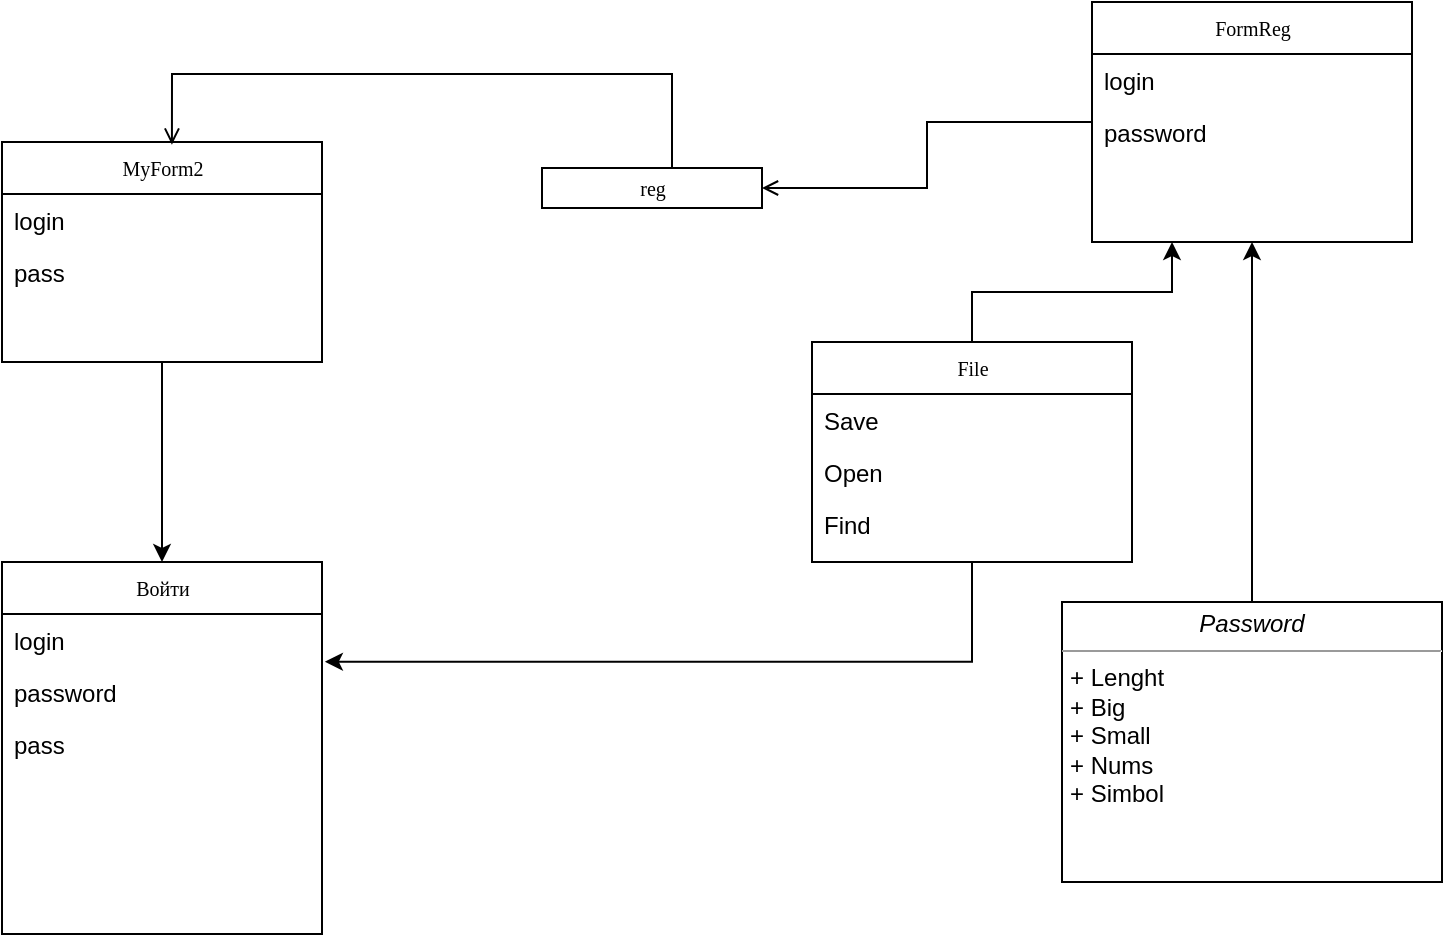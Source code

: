 <mxfile version="22.1.11" type="github">
  <diagram name="Page-1" id="c4acf3e9-155e-7222-9cf6-157b1a14988f">
    <mxGraphModel dx="1386" dy="767" grid="1" gridSize="10" guides="1" tooltips="1" connect="1" arrows="1" fold="1" page="1" pageScale="1" pageWidth="850" pageHeight="1100" background="none" math="0" shadow="0">
      <root>
        <mxCell id="0" />
        <mxCell id="1" parent="0" />
        <mxCell id="17acba5748e5396b-2" value="FormReg" style="swimlane;html=1;fontStyle=0;childLayout=stackLayout;horizontal=1;startSize=26;fillColor=none;horizontalStack=0;resizeParent=1;resizeLast=0;collapsible=1;marginBottom=0;swimlaneFillColor=#ffffff;rounded=0;shadow=0;comic=0;labelBackgroundColor=none;strokeWidth=1;fontFamily=Verdana;fontSize=10;align=center;" parent="1" vertex="1">
          <mxGeometry x="630" width="160" height="120" as="geometry" />
        </mxCell>
        <mxCell id="17acba5748e5396b-3" value="login" style="text;html=1;strokeColor=none;fillColor=none;align=left;verticalAlign=top;spacingLeft=4;spacingRight=4;whiteSpace=wrap;overflow=hidden;rotatable=0;points=[[0,0.5],[1,0.5]];portConstraint=eastwest;" parent="17acba5748e5396b-2" vertex="1">
          <mxGeometry y="26" width="160" height="26" as="geometry" />
        </mxCell>
        <mxCell id="17acba5748e5396b-8" value="password" style="text;html=1;strokeColor=none;fillColor=none;align=left;verticalAlign=top;spacingLeft=4;spacingRight=4;whiteSpace=wrap;overflow=hidden;rotatable=0;points=[[0,0.5],[1,0.5]];portConstraint=eastwest;" parent="17acba5748e5396b-2" vertex="1">
          <mxGeometry y="52" width="160" height="26" as="geometry" />
        </mxCell>
        <mxCell id="KPPA9Pg5Bg9XECUExhjL-4" style="edgeStyle=orthogonalEdgeStyle;rounded=0;orthogonalLoop=1;jettySize=auto;html=1;entryX=0.5;entryY=0;entryDx=0;entryDy=0;" edge="1" parent="1" source="17acba5748e5396b-20" target="KPPA9Pg5Bg9XECUExhjL-8">
          <mxGeometry relative="1" as="geometry">
            <mxPoint x="165" y="310.0" as="targetPoint" />
          </mxGeometry>
        </mxCell>
        <mxCell id="17acba5748e5396b-20" value="MyForm2" style="swimlane;html=1;fontStyle=0;childLayout=stackLayout;horizontal=1;startSize=26;fillColor=none;horizontalStack=0;resizeParent=1;resizeLast=0;collapsible=1;marginBottom=0;swimlaneFillColor=#ffffff;rounded=0;shadow=0;comic=0;labelBackgroundColor=none;strokeWidth=1;fontFamily=Verdana;fontSize=10;align=center;" parent="1" vertex="1">
          <mxGeometry x="85" y="70" width="160" height="110" as="geometry" />
        </mxCell>
        <mxCell id="17acba5748e5396b-24" value="login" style="text;html=1;strokeColor=none;fillColor=none;align=left;verticalAlign=top;spacingLeft=4;spacingRight=4;whiteSpace=wrap;overflow=hidden;rotatable=0;points=[[0,0.5],[1,0.5]];portConstraint=eastwest;" parent="17acba5748e5396b-20" vertex="1">
          <mxGeometry y="26" width="160" height="26" as="geometry" />
        </mxCell>
        <mxCell id="17acba5748e5396b-26" value="pass" style="text;html=1;strokeColor=none;fillColor=none;align=left;verticalAlign=top;spacingLeft=4;spacingRight=4;whiteSpace=wrap;overflow=hidden;rotatable=0;points=[[0,0.5],[1,0.5]];portConstraint=eastwest;" parent="17acba5748e5396b-20" vertex="1">
          <mxGeometry y="52" width="160" height="26" as="geometry" />
        </mxCell>
        <mxCell id="KPPA9Pg5Bg9XECUExhjL-15" style="edgeStyle=orthogonalEdgeStyle;rounded=0;orthogonalLoop=1;jettySize=auto;html=1;exitX=0.5;exitY=1;exitDx=0;exitDy=0;entryX=1.009;entryY=-0.082;entryDx=0;entryDy=0;entryPerimeter=0;" edge="1" parent="1" source="5d2195bd80daf111-5" target="KPPA9Pg5Bg9XECUExhjL-12">
          <mxGeometry relative="1" as="geometry">
            <mxPoint x="570" y="260.0" as="targetPoint" />
          </mxGeometry>
        </mxCell>
        <mxCell id="KPPA9Pg5Bg9XECUExhjL-16" style="edgeStyle=orthogonalEdgeStyle;rounded=0;orthogonalLoop=1;jettySize=auto;html=1;entryX=0.25;entryY=1;entryDx=0;entryDy=0;" edge="1" parent="1" source="5d2195bd80daf111-5" target="17acba5748e5396b-2">
          <mxGeometry relative="1" as="geometry" />
        </mxCell>
        <mxCell id="5d2195bd80daf111-5" value="File" style="swimlane;html=1;fontStyle=0;childLayout=stackLayout;horizontal=1;startSize=26;fillColor=none;horizontalStack=0;resizeParent=1;resizeLast=0;collapsible=1;marginBottom=0;swimlaneFillColor=#ffffff;rounded=0;shadow=0;comic=0;labelBackgroundColor=none;strokeWidth=1;fontFamily=Verdana;fontSize=10;align=center;" parent="1" vertex="1">
          <mxGeometry x="490" y="170" width="160" height="110" as="geometry" />
        </mxCell>
        <mxCell id="5d2195bd80daf111-6" value="Save" style="text;html=1;strokeColor=none;fillColor=none;align=left;verticalAlign=top;spacingLeft=4;spacingRight=4;whiteSpace=wrap;overflow=hidden;rotatable=0;points=[[0,0.5],[1,0.5]];portConstraint=eastwest;" parent="5d2195bd80daf111-5" vertex="1">
          <mxGeometry y="26" width="160" height="26" as="geometry" />
        </mxCell>
        <mxCell id="5d2195bd80daf111-7" value="Open" style="text;html=1;strokeColor=none;fillColor=none;align=left;verticalAlign=top;spacingLeft=4;spacingRight=4;whiteSpace=wrap;overflow=hidden;rotatable=0;points=[[0,0.5],[1,0.5]];portConstraint=eastwest;" parent="5d2195bd80daf111-5" vertex="1">
          <mxGeometry y="52" width="160" height="26" as="geometry" />
        </mxCell>
        <mxCell id="KPPA9Pg5Bg9XECUExhjL-17" value="Find" style="text;html=1;strokeColor=none;fillColor=none;align=left;verticalAlign=top;spacingLeft=4;spacingRight=4;whiteSpace=wrap;overflow=hidden;rotatable=0;points=[[0,0.5],[1,0.5]];portConstraint=eastwest;" vertex="1" parent="5d2195bd80daf111-5">
          <mxGeometry y="78" width="160" height="28" as="geometry" />
        </mxCell>
        <mxCell id="KPPA9Pg5Bg9XECUExhjL-7" style="edgeStyle=orthogonalEdgeStyle;rounded=0;orthogonalLoop=1;jettySize=auto;html=1;entryX=0.5;entryY=1;entryDx=0;entryDy=0;" edge="1" parent="1" source="5d2195bd80daf111-10" target="17acba5748e5396b-2">
          <mxGeometry relative="1" as="geometry" />
        </mxCell>
        <mxCell id="5d2195bd80daf111-10" value="&lt;p style=&quot;margin:0px;margin-top:4px;text-align:center;&quot;&gt;&lt;i&gt;Password&lt;/i&gt;&lt;/p&gt;&lt;hr size=&quot;1&quot;&gt;&lt;p style=&quot;margin:0px;margin-left:4px;&quot;&gt;+ Lenght&lt;/p&gt;&lt;p style=&quot;margin:0px;margin-left:4px;&quot;&gt;+ Big&lt;/p&gt;&lt;p style=&quot;border-color: var(--border-color); margin: 0px 0px 0px 4px;&quot;&gt;+ Small&lt;/p&gt;&lt;p style=&quot;border-color: var(--border-color); margin: 0px 0px 0px 4px;&quot;&gt;+ Nums&lt;/p&gt;&lt;p style=&quot;border-color: var(--border-color); margin: 0px 0px 0px 4px;&quot;&gt;+ Simbol&lt;/p&gt;&lt;p style=&quot;border-color: var(--border-color); margin: 0px 0px 0px 4px;&quot;&gt;&lt;br&gt;&lt;/p&gt;&lt;p style=&quot;margin:0px;margin-left:4px;&quot;&gt;&lt;br&gt;&lt;/p&gt;" style="verticalAlign=top;align=left;overflow=fill;fontSize=12;fontFamily=Helvetica;html=1;rounded=0;shadow=0;comic=0;labelBackgroundColor=none;strokeWidth=1" parent="1" vertex="1">
          <mxGeometry x="615" y="300" width="190" height="140" as="geometry" />
        </mxCell>
        <mxCell id="5d2195bd80daf111-17" value="reg" style="html=1;rounded=0;shadow=0;comic=0;labelBackgroundColor=none;strokeWidth=1;fontFamily=Verdana;fontSize=10;align=center;direction=west;" parent="1" vertex="1">
          <mxGeometry x="355" y="83" width="110" height="20" as="geometry" />
        </mxCell>
        <mxCell id="KPPA9Pg5Bg9XECUExhjL-2" style="edgeStyle=orthogonalEdgeStyle;rounded=0;orthogonalLoop=1;jettySize=auto;html=1;entryX=0.531;entryY=0.012;entryDx=0;entryDy=0;entryPerimeter=0;endArrow=open;endFill=0;" edge="1" parent="1" source="5d2195bd80daf111-17" target="17acba5748e5396b-20">
          <mxGeometry relative="1" as="geometry">
            <mxPoint x="260" y="80" as="targetPoint" />
            <Array as="points">
              <mxPoint x="420" y="36" />
              <mxPoint x="170" y="36" />
            </Array>
          </mxGeometry>
        </mxCell>
        <mxCell id="KPPA9Pg5Bg9XECUExhjL-3" style="edgeStyle=orthogonalEdgeStyle;rounded=0;orthogonalLoop=1;jettySize=auto;html=1;entryX=0;entryY=0.5;entryDx=0;entryDy=0;endArrow=open;endFill=0;" edge="1" parent="1" source="17acba5748e5396b-2" target="5d2195bd80daf111-17">
          <mxGeometry relative="1" as="geometry">
            <mxPoint x="470" y="100" as="targetPoint" />
          </mxGeometry>
        </mxCell>
        <mxCell id="KPPA9Pg5Bg9XECUExhjL-8" value="Войти" style="swimlane;html=1;fontStyle=0;childLayout=stackLayout;horizontal=1;startSize=26;fillColor=none;horizontalStack=0;resizeParent=1;resizeLast=0;collapsible=1;marginBottom=0;swimlaneFillColor=#ffffff;rounded=0;shadow=0;comic=0;labelBackgroundColor=none;strokeWidth=1;fontFamily=Verdana;fontSize=10;align=center;" vertex="1" parent="1">
          <mxGeometry x="85" y="280" width="160" height="186" as="geometry" />
        </mxCell>
        <mxCell id="KPPA9Pg5Bg9XECUExhjL-9" value="login" style="text;html=1;strokeColor=none;fillColor=none;align=left;verticalAlign=top;spacingLeft=4;spacingRight=4;whiteSpace=wrap;overflow=hidden;rotatable=0;points=[[0,0.5],[1,0.5]];portConstraint=eastwest;" vertex="1" parent="KPPA9Pg5Bg9XECUExhjL-8">
          <mxGeometry y="26" width="160" height="26" as="geometry" />
        </mxCell>
        <mxCell id="KPPA9Pg5Bg9XECUExhjL-12" value="password" style="text;html=1;strokeColor=none;fillColor=none;align=left;verticalAlign=top;spacingLeft=4;spacingRight=4;whiteSpace=wrap;overflow=hidden;rotatable=0;points=[[0,0.5],[1,0.5]];portConstraint=eastwest;" vertex="1" parent="KPPA9Pg5Bg9XECUExhjL-8">
          <mxGeometry y="52" width="160" height="26" as="geometry" />
        </mxCell>
        <mxCell id="KPPA9Pg5Bg9XECUExhjL-14" value="pass" style="text;html=1;strokeColor=none;fillColor=none;align=left;verticalAlign=top;spacingLeft=4;spacingRight=4;whiteSpace=wrap;overflow=hidden;rotatable=0;points=[[0,0.5],[1,0.5]];portConstraint=eastwest;" vertex="1" parent="KPPA9Pg5Bg9XECUExhjL-8">
          <mxGeometry y="78" width="160" height="26" as="geometry" />
        </mxCell>
      </root>
    </mxGraphModel>
  </diagram>
</mxfile>
